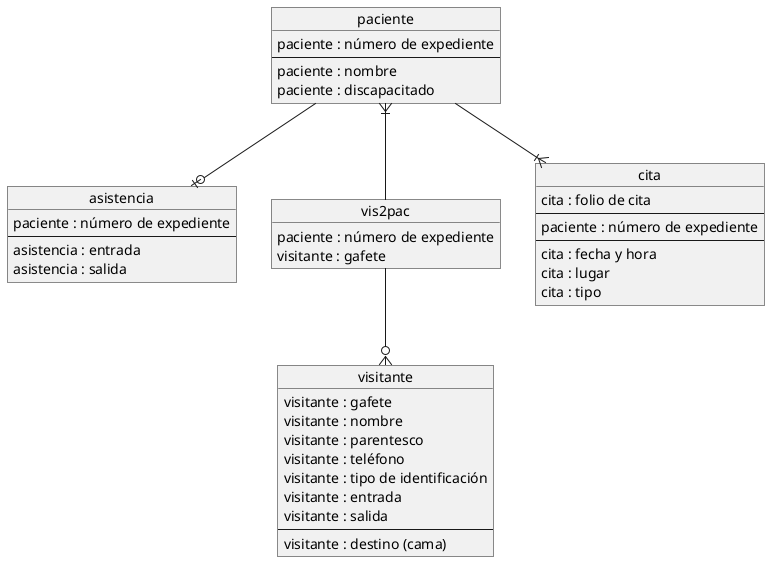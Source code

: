 @startuml
object paciente {
paciente : número de expediente
--
paciente : nombre
paciente : discapacitado
}

object asistencia {
paciente : número de expediente
--
asistencia : entrada
asistencia : salida
}

object vis2pac {
paciente : número de expediente
visitante : gafete
}

object visitante {
visitante : gafete
visitante : nombre
visitante : parentesco
visitante : teléfono
visitante : tipo de identificación
visitante : entrada
visitante : salida
--
visitante : destino (cama)
}

object cita {
cita : folio de cita
--
paciente : número de expediente
--
cita : fecha y hora
cita : lugar
cita : tipo
}

paciente --|{ cita
paciente }|-- vis2pac
vis2pac --o{ visitante
paciente --o| asistencia
@enduml
